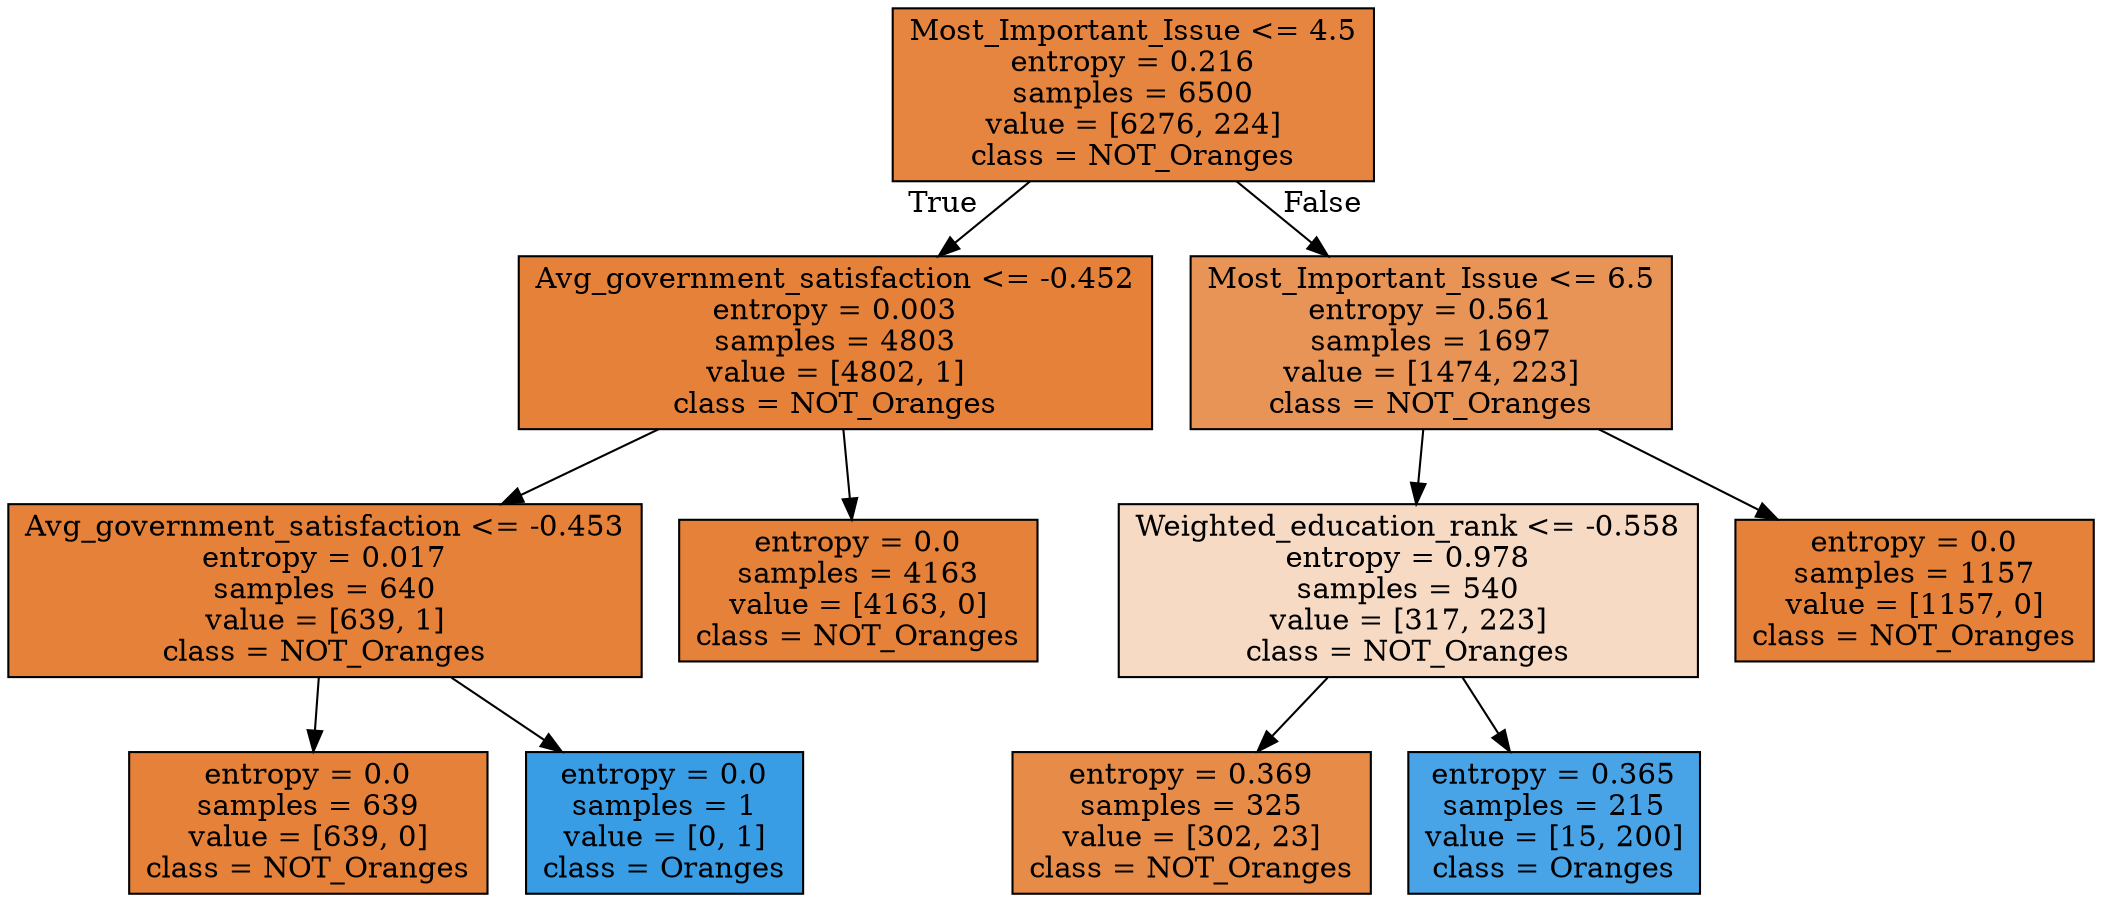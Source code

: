 digraph Tree {
node [shape=box, style="filled", color="black"] ;
0 [label="Most_Important_Issue <= 4.5\nentropy = 0.216\nsamples = 6500\nvalue = [6276, 224]\nclass = NOT_Oranges", fillcolor="#e68540"] ;
1 [label="Avg_government_satisfaction <= -0.452\nentropy = 0.003\nsamples = 4803\nvalue = [4802, 1]\nclass = NOT_Oranges", fillcolor="#e58139"] ;
0 -> 1 [labeldistance=2.5, labelangle=45, headlabel="True"] ;
2 [label="Avg_government_satisfaction <= -0.453\nentropy = 0.017\nsamples = 640\nvalue = [639, 1]\nclass = NOT_Oranges", fillcolor="#e58139"] ;
1 -> 2 ;
3 [label="entropy = 0.0\nsamples = 639\nvalue = [639, 0]\nclass = NOT_Oranges", fillcolor="#e58139"] ;
2 -> 3 ;
4 [label="entropy = 0.0\nsamples = 1\nvalue = [0, 1]\nclass = Oranges", fillcolor="#399de5"] ;
2 -> 4 ;
5 [label="entropy = 0.0\nsamples = 4163\nvalue = [4163, 0]\nclass = NOT_Oranges", fillcolor="#e58139"] ;
1 -> 5 ;
6 [label="Most_Important_Issue <= 6.5\nentropy = 0.561\nsamples = 1697\nvalue = [1474, 223]\nclass = NOT_Oranges", fillcolor="#e99457"] ;
0 -> 6 [labeldistance=2.5, labelangle=-45, headlabel="False"] ;
7 [label="Weighted_education_rank <= -0.558\nentropy = 0.978\nsamples = 540\nvalue = [317, 223]\nclass = NOT_Oranges", fillcolor="#f7dac4"] ;
6 -> 7 ;
8 [label="entropy = 0.369\nsamples = 325\nvalue = [302, 23]\nclass = NOT_Oranges", fillcolor="#e78b48"] ;
7 -> 8 ;
9 [label="entropy = 0.365\nsamples = 215\nvalue = [15, 200]\nclass = Oranges", fillcolor="#48a4e7"] ;
7 -> 9 ;
10 [label="entropy = 0.0\nsamples = 1157\nvalue = [1157, 0]\nclass = NOT_Oranges", fillcolor="#e58139"] ;
6 -> 10 ;
}